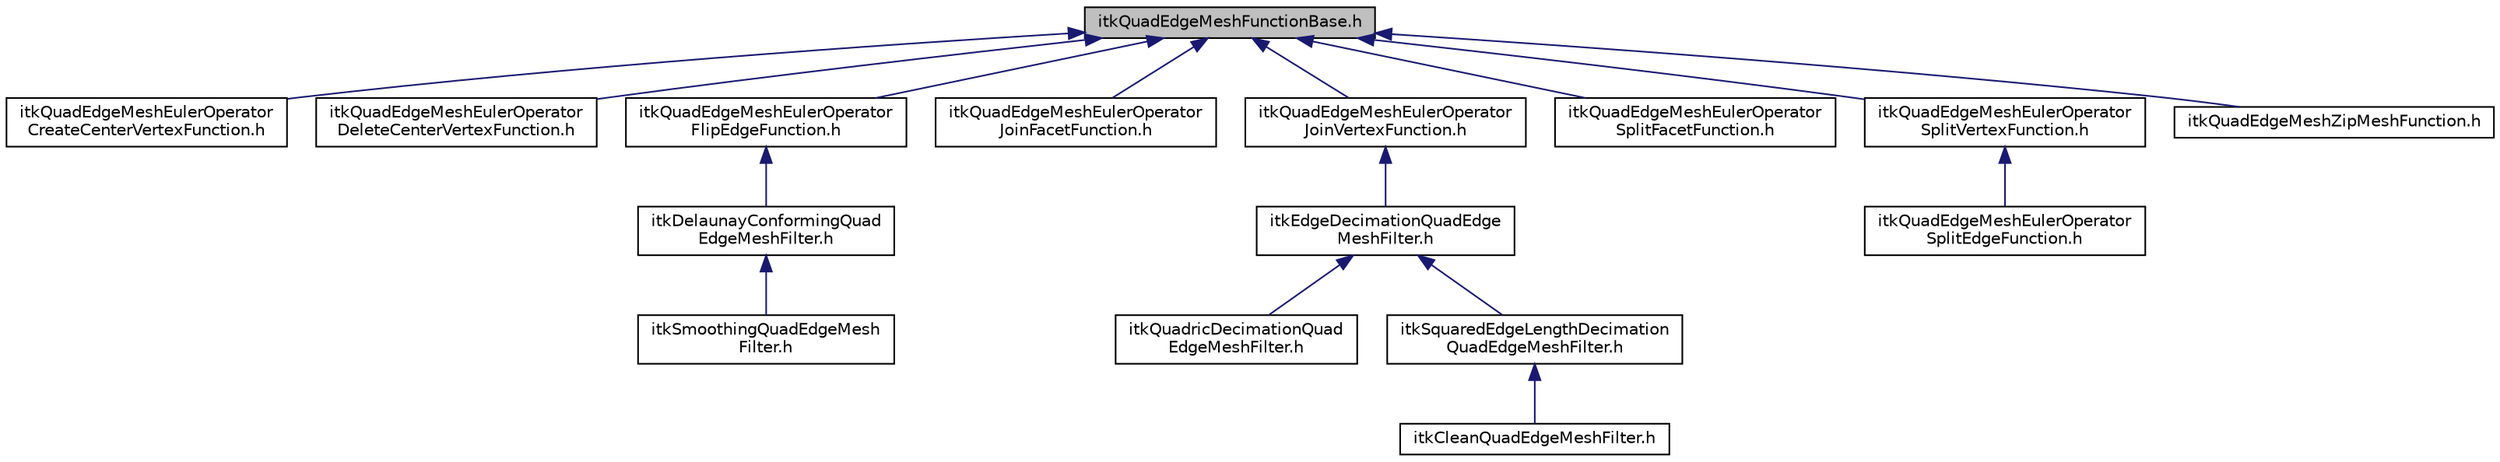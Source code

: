 digraph "itkQuadEdgeMeshFunctionBase.h"
{
 // LATEX_PDF_SIZE
  edge [fontname="Helvetica",fontsize="10",labelfontname="Helvetica",labelfontsize="10"];
  node [fontname="Helvetica",fontsize="10",shape=record];
  Node1 [label="itkQuadEdgeMeshFunctionBase.h",height=0.2,width=0.4,color="black", fillcolor="grey75", style="filled", fontcolor="black",tooltip=" "];
  Node1 -> Node2 [dir="back",color="midnightblue",fontsize="10",style="solid",fontname="Helvetica"];
  Node2 [label="itkQuadEdgeMeshEulerOperator\lCreateCenterVertexFunction.h",height=0.2,width=0.4,color="black", fillcolor="white", style="filled",URL="$itkQuadEdgeMeshEulerOperatorCreateCenterVertexFunction_8h.html",tooltip=" "];
  Node1 -> Node3 [dir="back",color="midnightblue",fontsize="10",style="solid",fontname="Helvetica"];
  Node3 [label="itkQuadEdgeMeshEulerOperator\lDeleteCenterVertexFunction.h",height=0.2,width=0.4,color="black", fillcolor="white", style="filled",URL="$itkQuadEdgeMeshEulerOperatorDeleteCenterVertexFunction_8h.html",tooltip=" "];
  Node1 -> Node4 [dir="back",color="midnightblue",fontsize="10",style="solid",fontname="Helvetica"];
  Node4 [label="itkQuadEdgeMeshEulerOperator\lFlipEdgeFunction.h",height=0.2,width=0.4,color="black", fillcolor="white", style="filled",URL="$itkQuadEdgeMeshEulerOperatorFlipEdgeFunction_8h.html",tooltip=" "];
  Node4 -> Node5 [dir="back",color="midnightblue",fontsize="10",style="solid",fontname="Helvetica"];
  Node5 [label="itkDelaunayConformingQuad\lEdgeMeshFilter.h",height=0.2,width=0.4,color="black", fillcolor="white", style="filled",URL="$itkDelaunayConformingQuadEdgeMeshFilter_8h.html",tooltip=" "];
  Node5 -> Node6 [dir="back",color="midnightblue",fontsize="10",style="solid",fontname="Helvetica"];
  Node6 [label="itkSmoothingQuadEdgeMesh\lFilter.h",height=0.2,width=0.4,color="black", fillcolor="white", style="filled",URL="$itkSmoothingQuadEdgeMeshFilter_8h.html",tooltip=" "];
  Node1 -> Node7 [dir="back",color="midnightblue",fontsize="10",style="solid",fontname="Helvetica"];
  Node7 [label="itkQuadEdgeMeshEulerOperator\lJoinFacetFunction.h",height=0.2,width=0.4,color="black", fillcolor="white", style="filled",URL="$itkQuadEdgeMeshEulerOperatorJoinFacetFunction_8h.html",tooltip=" "];
  Node1 -> Node8 [dir="back",color="midnightblue",fontsize="10",style="solid",fontname="Helvetica"];
  Node8 [label="itkQuadEdgeMeshEulerOperator\lJoinVertexFunction.h",height=0.2,width=0.4,color="black", fillcolor="white", style="filled",URL="$itkQuadEdgeMeshEulerOperatorJoinVertexFunction_8h.html",tooltip=" "];
  Node8 -> Node9 [dir="back",color="midnightblue",fontsize="10",style="solid",fontname="Helvetica"];
  Node9 [label="itkEdgeDecimationQuadEdge\lMeshFilter.h",height=0.2,width=0.4,color="black", fillcolor="white", style="filled",URL="$itkEdgeDecimationQuadEdgeMeshFilter_8h.html",tooltip=" "];
  Node9 -> Node10 [dir="back",color="midnightblue",fontsize="10",style="solid",fontname="Helvetica"];
  Node10 [label="itkQuadricDecimationQuad\lEdgeMeshFilter.h",height=0.2,width=0.4,color="black", fillcolor="white", style="filled",URL="$itkQuadricDecimationQuadEdgeMeshFilter_8h.html",tooltip=" "];
  Node9 -> Node11 [dir="back",color="midnightblue",fontsize="10",style="solid",fontname="Helvetica"];
  Node11 [label="itkSquaredEdgeLengthDecimation\lQuadEdgeMeshFilter.h",height=0.2,width=0.4,color="black", fillcolor="white", style="filled",URL="$itkSquaredEdgeLengthDecimationQuadEdgeMeshFilter_8h.html",tooltip=" "];
  Node11 -> Node12 [dir="back",color="midnightblue",fontsize="10",style="solid",fontname="Helvetica"];
  Node12 [label="itkCleanQuadEdgeMeshFilter.h",height=0.2,width=0.4,color="black", fillcolor="white", style="filled",URL="$itkCleanQuadEdgeMeshFilter_8h.html",tooltip=" "];
  Node1 -> Node13 [dir="back",color="midnightblue",fontsize="10",style="solid",fontname="Helvetica"];
  Node13 [label="itkQuadEdgeMeshEulerOperator\lSplitFacetFunction.h",height=0.2,width=0.4,color="black", fillcolor="white", style="filled",URL="$itkQuadEdgeMeshEulerOperatorSplitFacetFunction_8h.html",tooltip=" "];
  Node1 -> Node14 [dir="back",color="midnightblue",fontsize="10",style="solid",fontname="Helvetica"];
  Node14 [label="itkQuadEdgeMeshEulerOperator\lSplitVertexFunction.h",height=0.2,width=0.4,color="black", fillcolor="white", style="filled",URL="$itkQuadEdgeMeshEulerOperatorSplitVertexFunction_8h.html",tooltip=" "];
  Node14 -> Node15 [dir="back",color="midnightblue",fontsize="10",style="solid",fontname="Helvetica"];
  Node15 [label="itkQuadEdgeMeshEulerOperator\lSplitEdgeFunction.h",height=0.2,width=0.4,color="black", fillcolor="white", style="filled",URL="$itkQuadEdgeMeshEulerOperatorSplitEdgeFunction_8h.html",tooltip=" "];
  Node1 -> Node16 [dir="back",color="midnightblue",fontsize="10",style="solid",fontname="Helvetica"];
  Node16 [label="itkQuadEdgeMeshZipMeshFunction.h",height=0.2,width=0.4,color="black", fillcolor="white", style="filled",URL="$itkQuadEdgeMeshZipMeshFunction_8h.html",tooltip=" "];
}
